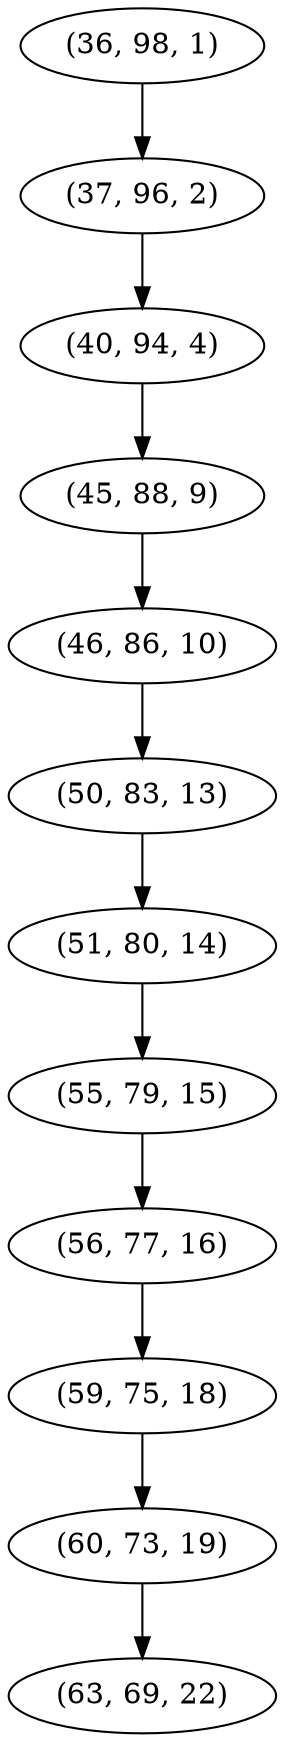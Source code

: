 digraph tree {
    "(36, 98, 1)";
    "(37, 96, 2)";
    "(40, 94, 4)";
    "(45, 88, 9)";
    "(46, 86, 10)";
    "(50, 83, 13)";
    "(51, 80, 14)";
    "(55, 79, 15)";
    "(56, 77, 16)";
    "(59, 75, 18)";
    "(60, 73, 19)";
    "(63, 69, 22)";
    "(36, 98, 1)" -> "(37, 96, 2)";
    "(37, 96, 2)" -> "(40, 94, 4)";
    "(40, 94, 4)" -> "(45, 88, 9)";
    "(45, 88, 9)" -> "(46, 86, 10)";
    "(46, 86, 10)" -> "(50, 83, 13)";
    "(50, 83, 13)" -> "(51, 80, 14)";
    "(51, 80, 14)" -> "(55, 79, 15)";
    "(55, 79, 15)" -> "(56, 77, 16)";
    "(56, 77, 16)" -> "(59, 75, 18)";
    "(59, 75, 18)" -> "(60, 73, 19)";
    "(60, 73, 19)" -> "(63, 69, 22)";
}
